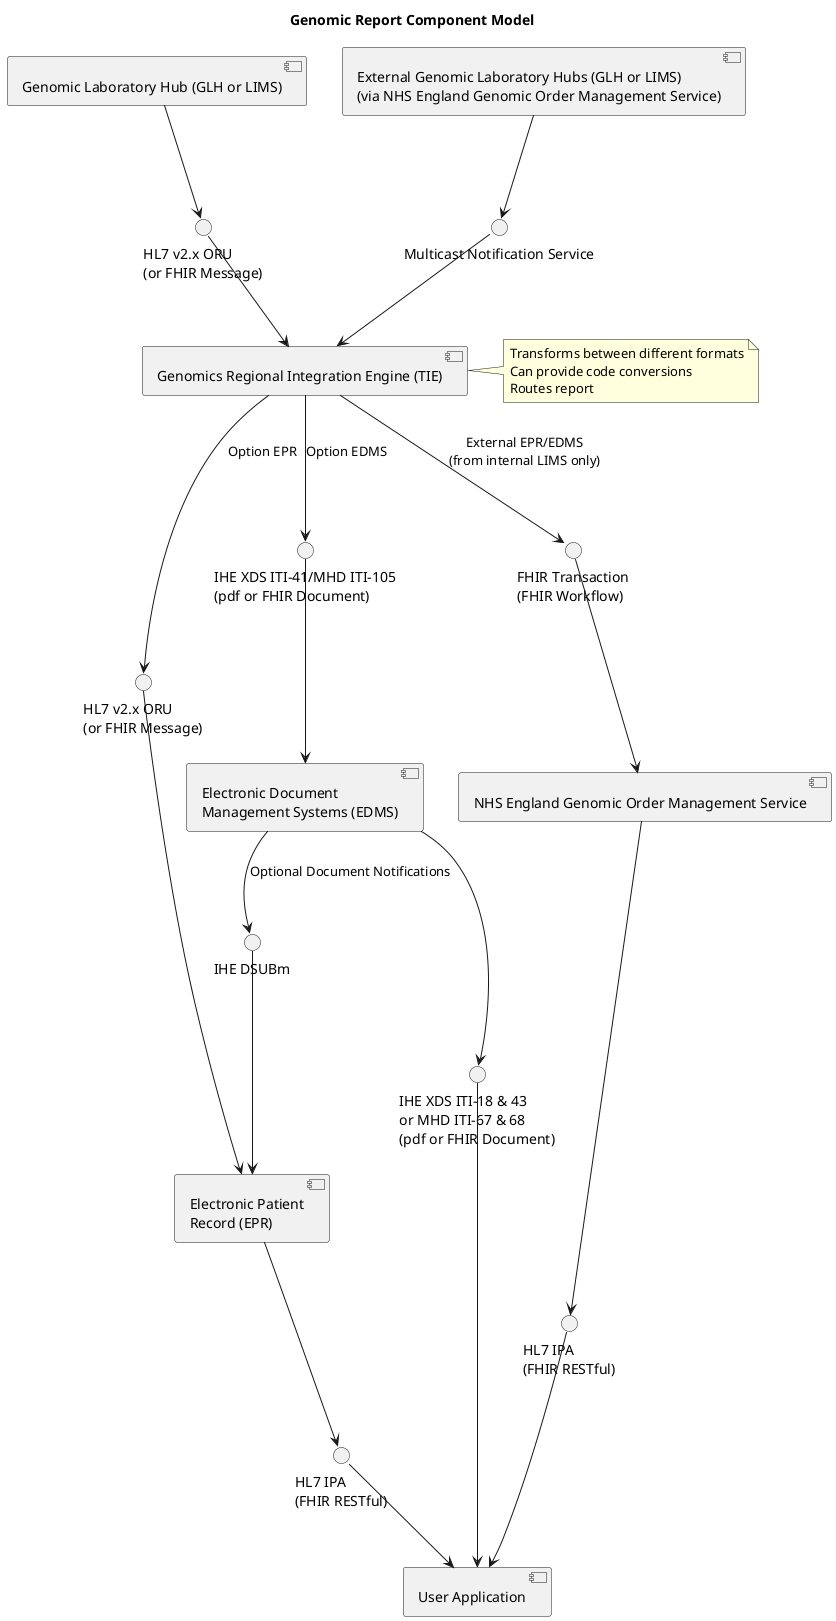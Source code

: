 @startuml

title "Genomic Report Component Model"

component "Genomic Laboratory Hub (GLH or LIMS)" as LIMS
component "External Genomic Laboratory Hubs (GLH or LIMS)\n(via NHS England Genomic Order Management Service)" as xLIMS

component "Electronic Patient\nRecord (EPR)" as EPR

component "Electronic Document\nManagement Systems (EDMS)" as EDMS

component "Genomics Regional Integration Engine (TIE)" as TIE
component "NHS England Genomic Order Management Service" as GOMS

interface "HL7 v2.x ORU\n(or FHIR Message)" as HL7_ORU1
interface "HL7 v2.x ORU\n(or FHIR Message)" as HL7_ORU2
interface "Multicast Notification Service" as MNS
interface "FHIR Transaction\n(FHIR Workflow)" as Transaction
interface "IHE XDS ITI-41/MHD ITI-105\n(pdf or FHIR Document)" as MHD105
interface "HL7 IPA\n(FHIR RESTful)" as IPA
interface "IHE XDS ITI-18 & 43\nor MHD ITI-67 & 68\n(pdf or FHIR Document)" as MHD67

interface "HL7 IPA\n(FHIR RESTful)" as IPA2

interface "IHE DSUBm" as DSUBm

component "User Application" as user

LIMS -d-> HL7_ORU1
HL7_ORU1 -d-> TIE

xLIMS -d-> MNS
MNS -d-> TIE

TIE -d-> HL7_ORU2 : Option EPR
HL7_ORU2 -d-> EPR

TIE -d-> MHD105 : Option EDMS
MHD105 -d-> EDMS

TIE -d-> Transaction : External EPR/EDMS\n(from internal LIMS only)
Transaction -d-> GOMS
GOMS -d-> IPA2

EDMS -d-> MHD67
EPR -d-> IPA

IPA -d-> user
MHD67 -d-> user
IPA2 -d-> user

EDMS --> DSUBm : Optional Document Notifications
DSUBm --> EPR

note right of TIE
Transforms between different formats
Can provide code conversions
Routes report
end note

@enduml
